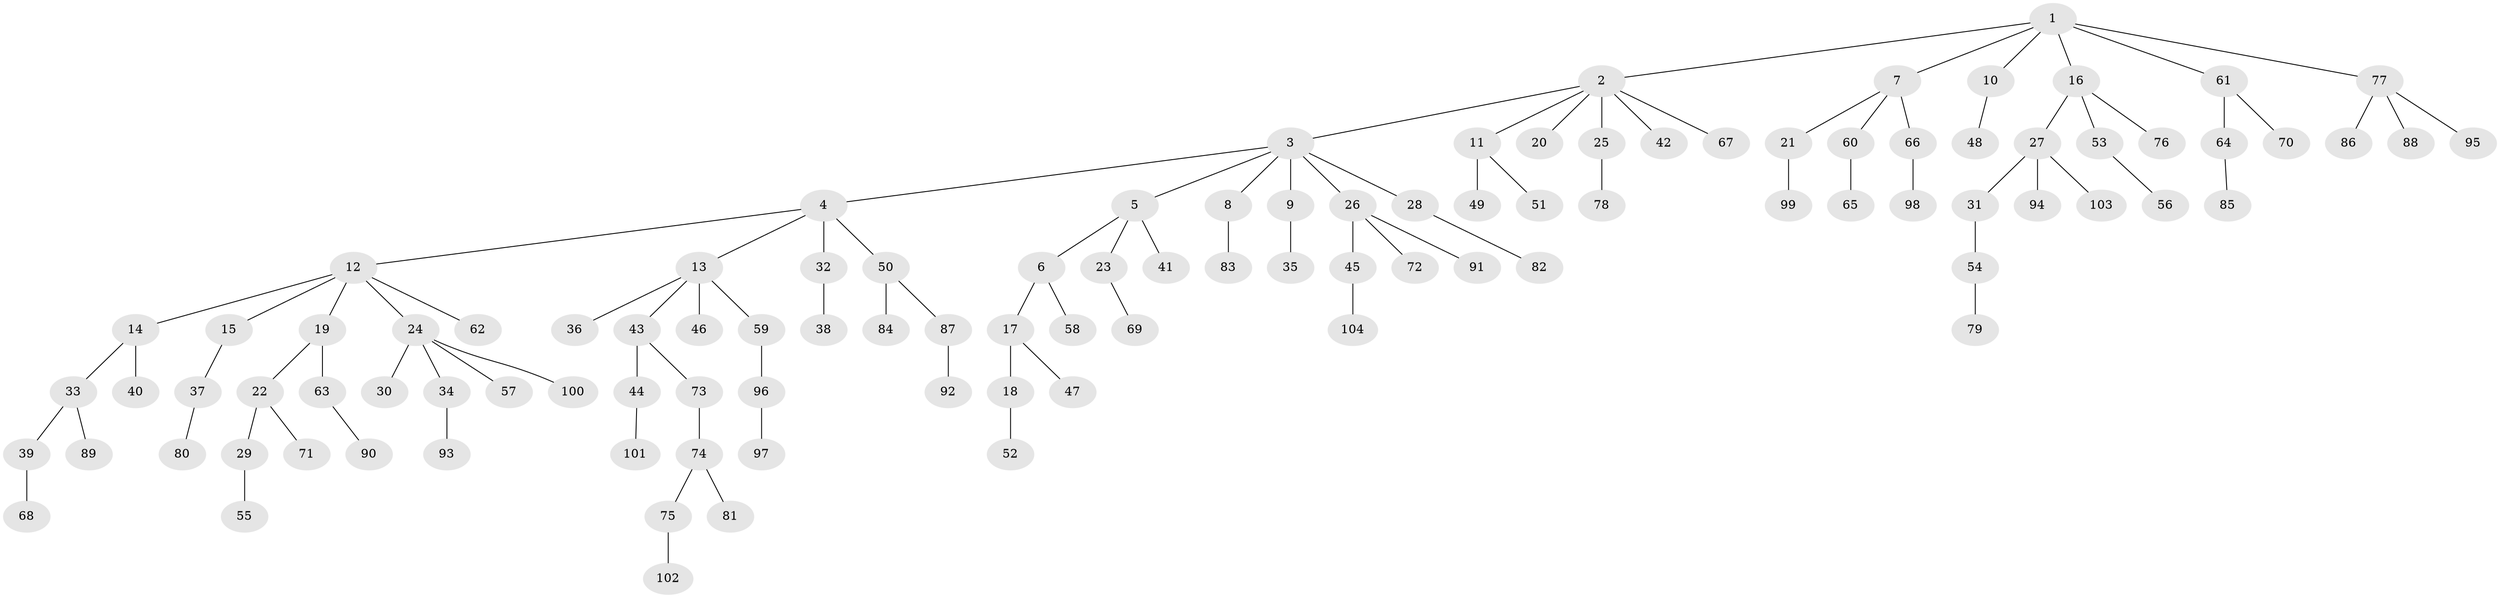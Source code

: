 // coarse degree distribution, {8: 0.014492753623188406, 6: 0.014492753623188406, 7: 0.028985507246376812, 5: 0.014492753623188406, 4: 0.057971014492753624, 2: 0.15942028985507245, 1: 0.5942028985507246, 3: 0.11594202898550725}
// Generated by graph-tools (version 1.1) at 2025/42/03/06/25 10:42:06]
// undirected, 104 vertices, 103 edges
graph export_dot {
graph [start="1"]
  node [color=gray90,style=filled];
  1;
  2;
  3;
  4;
  5;
  6;
  7;
  8;
  9;
  10;
  11;
  12;
  13;
  14;
  15;
  16;
  17;
  18;
  19;
  20;
  21;
  22;
  23;
  24;
  25;
  26;
  27;
  28;
  29;
  30;
  31;
  32;
  33;
  34;
  35;
  36;
  37;
  38;
  39;
  40;
  41;
  42;
  43;
  44;
  45;
  46;
  47;
  48;
  49;
  50;
  51;
  52;
  53;
  54;
  55;
  56;
  57;
  58;
  59;
  60;
  61;
  62;
  63;
  64;
  65;
  66;
  67;
  68;
  69;
  70;
  71;
  72;
  73;
  74;
  75;
  76;
  77;
  78;
  79;
  80;
  81;
  82;
  83;
  84;
  85;
  86;
  87;
  88;
  89;
  90;
  91;
  92;
  93;
  94;
  95;
  96;
  97;
  98;
  99;
  100;
  101;
  102;
  103;
  104;
  1 -- 2;
  1 -- 7;
  1 -- 10;
  1 -- 16;
  1 -- 61;
  1 -- 77;
  2 -- 3;
  2 -- 11;
  2 -- 20;
  2 -- 25;
  2 -- 42;
  2 -- 67;
  3 -- 4;
  3 -- 5;
  3 -- 8;
  3 -- 9;
  3 -- 26;
  3 -- 28;
  4 -- 12;
  4 -- 13;
  4 -- 32;
  4 -- 50;
  5 -- 6;
  5 -- 23;
  5 -- 41;
  6 -- 17;
  6 -- 58;
  7 -- 21;
  7 -- 60;
  7 -- 66;
  8 -- 83;
  9 -- 35;
  10 -- 48;
  11 -- 49;
  11 -- 51;
  12 -- 14;
  12 -- 15;
  12 -- 19;
  12 -- 24;
  12 -- 62;
  13 -- 36;
  13 -- 43;
  13 -- 46;
  13 -- 59;
  14 -- 33;
  14 -- 40;
  15 -- 37;
  16 -- 27;
  16 -- 53;
  16 -- 76;
  17 -- 18;
  17 -- 47;
  18 -- 52;
  19 -- 22;
  19 -- 63;
  21 -- 99;
  22 -- 29;
  22 -- 71;
  23 -- 69;
  24 -- 30;
  24 -- 34;
  24 -- 57;
  24 -- 100;
  25 -- 78;
  26 -- 45;
  26 -- 72;
  26 -- 91;
  27 -- 31;
  27 -- 94;
  27 -- 103;
  28 -- 82;
  29 -- 55;
  31 -- 54;
  32 -- 38;
  33 -- 39;
  33 -- 89;
  34 -- 93;
  37 -- 80;
  39 -- 68;
  43 -- 44;
  43 -- 73;
  44 -- 101;
  45 -- 104;
  50 -- 84;
  50 -- 87;
  53 -- 56;
  54 -- 79;
  59 -- 96;
  60 -- 65;
  61 -- 64;
  61 -- 70;
  63 -- 90;
  64 -- 85;
  66 -- 98;
  73 -- 74;
  74 -- 75;
  74 -- 81;
  75 -- 102;
  77 -- 86;
  77 -- 88;
  77 -- 95;
  87 -- 92;
  96 -- 97;
}

